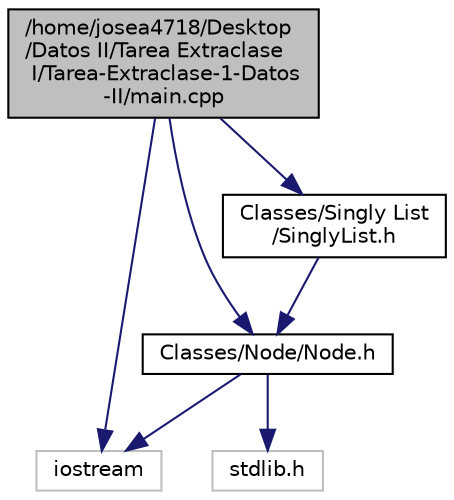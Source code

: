 digraph "/home/josea4718/Desktop/Datos II/Tarea Extraclase I/Tarea-Extraclase-1-Datos-II/main.cpp"
{
 // LATEX_PDF_SIZE
  edge [fontname="Helvetica",fontsize="10",labelfontname="Helvetica",labelfontsize="10"];
  node [fontname="Helvetica",fontsize="10",shape=record];
  Node1 [label="/home/josea4718/Desktop\l/Datos II/Tarea Extraclase\l I/Tarea-Extraclase-1-Datos\l-II/main.cpp",height=0.2,width=0.4,color="black", fillcolor="grey75", style="filled", fontcolor="black",tooltip=" "];
  Node1 -> Node2 [color="midnightblue",fontsize="10",style="solid",fontname="Helvetica"];
  Node2 [label="iostream",height=0.2,width=0.4,color="grey75", fillcolor="white", style="filled",tooltip=" "];
  Node1 -> Node3 [color="midnightblue",fontsize="10",style="solid",fontname="Helvetica"];
  Node3 [label="Classes/Node/Node.h",height=0.2,width=0.4,color="black", fillcolor="white", style="filled",URL="$_node_8h.html",tooltip=" "];
  Node3 -> Node2 [color="midnightblue",fontsize="10",style="solid",fontname="Helvetica"];
  Node3 -> Node4 [color="midnightblue",fontsize="10",style="solid",fontname="Helvetica"];
  Node4 [label="stdlib.h",height=0.2,width=0.4,color="grey75", fillcolor="white", style="filled",tooltip=" "];
  Node1 -> Node5 [color="midnightblue",fontsize="10",style="solid",fontname="Helvetica"];
  Node5 [label="Classes/Singly List\l/SinglyList.h",height=0.2,width=0.4,color="black", fillcolor="white", style="filled",URL="$_singly_list_8h.html",tooltip=" "];
  Node5 -> Node3 [color="midnightblue",fontsize="10",style="solid",fontname="Helvetica"];
}

